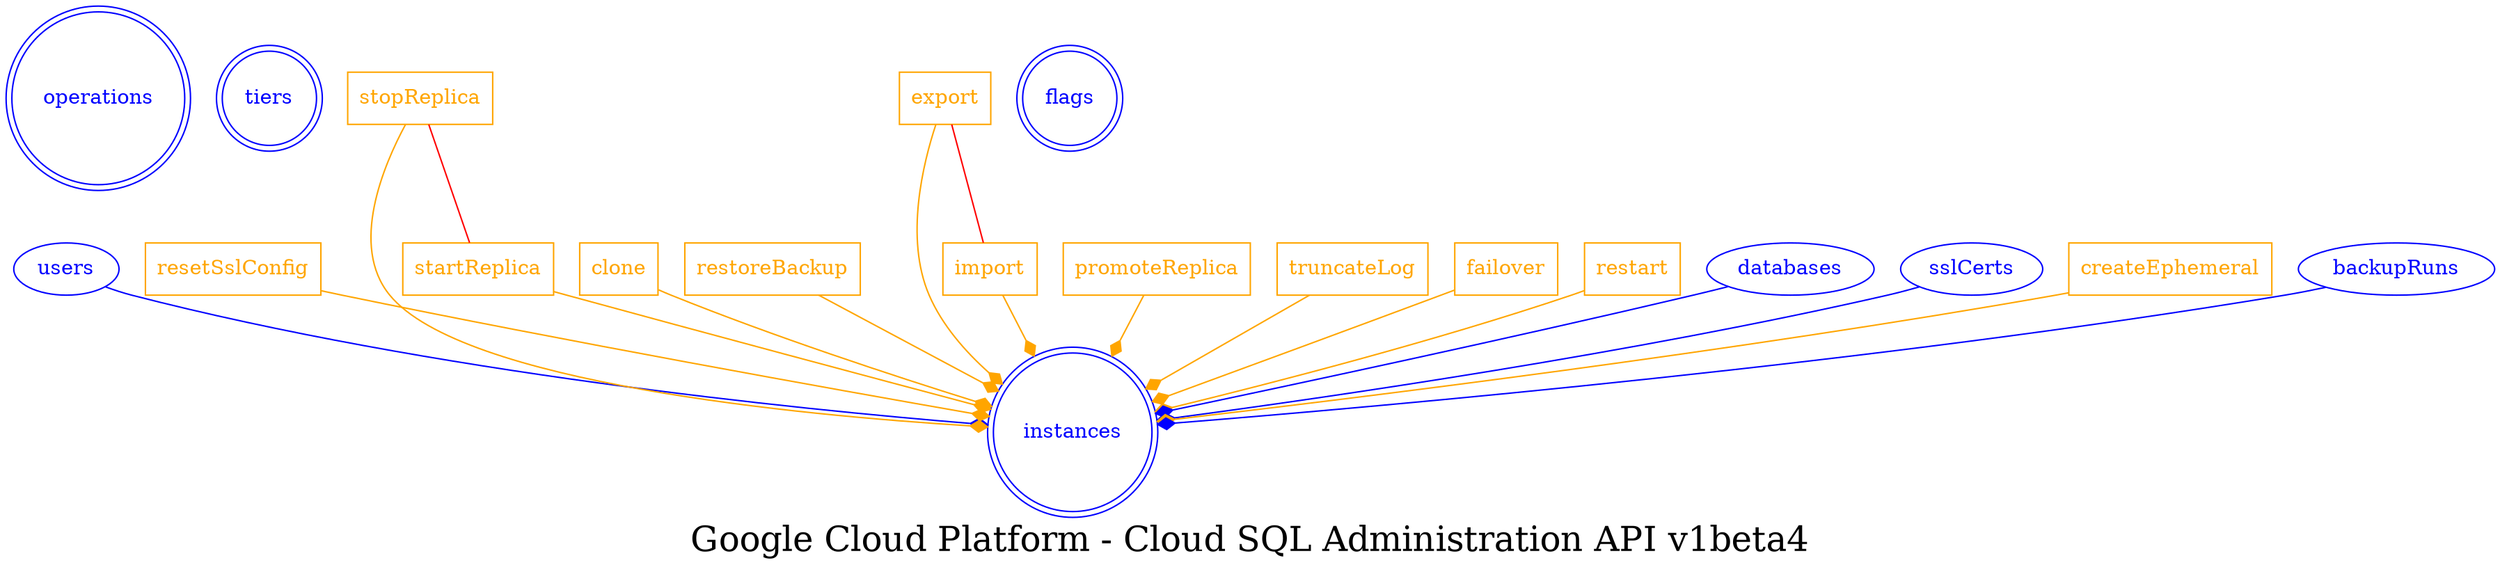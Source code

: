 digraph LexiconGraph {
graph[label="Google Cloud Platform - Cloud SQL Administration API v1beta4", fontsize=24]
splines=true
"operations" [color=blue, fontcolor=blue, shape=doublecircle]
"tiers" [color=blue, fontcolor=blue, shape=doublecircle]
"instances" [color=blue, fontcolor=blue, shape=doublecircle]
"flags" [color=blue, fontcolor=blue, shape=doublecircle]
"users" -> "instances" [color=blue, fontcolor=blue, arrowhead=diamond, arrowtail=none]
"users" [color=blue, fontcolor=blue, shape=ellipse]
"resetSslConfig" [color=orange, fontcolor=orange, shape=box]
"resetSslConfig" -> "instances" [color=orange, fontcolor=orange, arrowhead=diamond, arrowtail=none]
"startReplica" [color=orange, fontcolor=orange, shape=box]
"startReplica" -> "instances" [color=orange, fontcolor=orange, arrowhead=diamond, arrowtail=none]
"stopReplica" -> "startReplica" [color=red, fontcolor=red, arrowhead=none, arrowtail=none]
"clone" [color=orange, fontcolor=orange, shape=box]
"clone" -> "instances" [color=orange, fontcolor=orange, arrowhead=diamond, arrowtail=none]
"stopReplica" [color=orange, fontcolor=orange, shape=box]
"stopReplica" -> "instances" [color=orange, fontcolor=orange, arrowhead=diamond, arrowtail=none]
"restoreBackup" [color=orange, fontcolor=orange, shape=box]
"restoreBackup" -> "instances" [color=orange, fontcolor=orange, arrowhead=diamond, arrowtail=none]
"export" [color=orange, fontcolor=orange, shape=box]
"export" -> "instances" [color=orange, fontcolor=orange, arrowhead=diamond, arrowtail=none]
"promoteReplica" [color=orange, fontcolor=orange, shape=box]
"promoteReplica" -> "instances" [color=orange, fontcolor=orange, arrowhead=diamond, arrowtail=none]
"import" [color=orange, fontcolor=orange, shape=box]
"import" -> "instances" [color=orange, fontcolor=orange, arrowhead=diamond, arrowtail=none]
"export" -> "import" [color=red, fontcolor=red, arrowhead=none, arrowtail=none]
"truncateLog" [color=orange, fontcolor=orange, shape=box]
"truncateLog" -> "instances" [color=orange, fontcolor=orange, arrowhead=diamond, arrowtail=none]
"failover" [color=orange, fontcolor=orange, shape=box]
"failover" -> "instances" [color=orange, fontcolor=orange, arrowhead=diamond, arrowtail=none]
"restart" [color=orange, fontcolor=orange, shape=box]
"restart" -> "instances" [color=orange, fontcolor=orange, arrowhead=diamond, arrowtail=none]
"databases" -> "instances" [color=blue, fontcolor=blue, arrowhead=diamond, arrowtail=none]
"databases" [color=blue, fontcolor=blue, shape=ellipse]
"sslCerts" -> "instances" [color=blue, fontcolor=blue, arrowhead=diamond, arrowtail=none]
"sslCerts" [color=blue, fontcolor=blue, shape=ellipse]
"createEphemeral" [color=orange, fontcolor=orange, shape=box]
"createEphemeral" -> "instances" [color=orange, fontcolor=orange, arrowhead=diamond, arrowtail=none]
"backupRuns" -> "instances" [color=blue, fontcolor=blue, arrowhead=diamond, arrowtail=none]
"backupRuns" [color=blue, fontcolor=blue, shape=ellipse]
}
